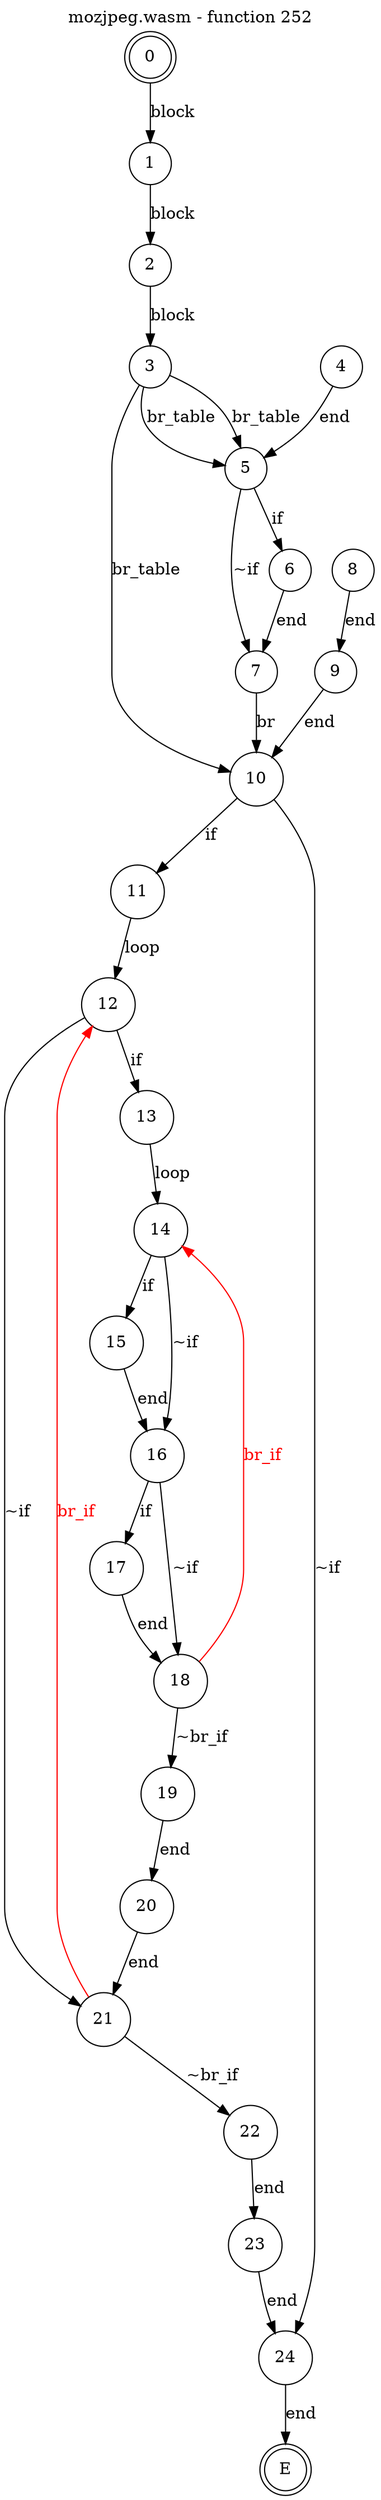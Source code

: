 digraph finite_state_machine {
    label = "mozjpeg.wasm - function 252"
    labelloc =  t
    labelfontsize = 16
    labelfontcolor = black
    labelfontname = "Helvetica"
    node [shape = doublecircle]; 0 E ;
    node [shape = circle];
    0 -> 1[label="block"];
    1 -> 2[label="block"];
    2 -> 3[label="block"];
    3 -> 5[label="br_table"];
    3 -> 5[label="br_table"];
    3 -> 10[label="br_table"];
    4 -> 5[label="end"];
    5 -> 6[label="if"];
    5 -> 7[label="~if"];
    6 -> 7[label="end"];
    7 -> 10[label="br"];
    8 -> 9[label="end"];
    9 -> 10[label="end"];
    10 -> 11[label="if"];
    10 -> 24[label="~if"];
    11 -> 12[label="loop"];
    12 -> 13[label="if"];
    12 -> 21[label="~if"];
    13 -> 14[label="loop"];
    14 -> 15[label="if"];
    14 -> 16[label="~if"];
    15 -> 16[label="end"];
    16 -> 17[label="if"];
    16 -> 18[label="~if"];
    17 -> 18[label="end"];
    18 -> 19[label="~br_if"];
    18 -> 14[color="red" fontcolor="red" label="br_if"];
    19 -> 20[label="end"];
    20 -> 21[label="end"];
    21 -> 22[label="~br_if"];
    21 -> 12[color="red" fontcolor="red" label="br_if"];
    22 -> 23[label="end"];
    23 -> 24[label="end"];
    24 -> E[label="end"];
}
